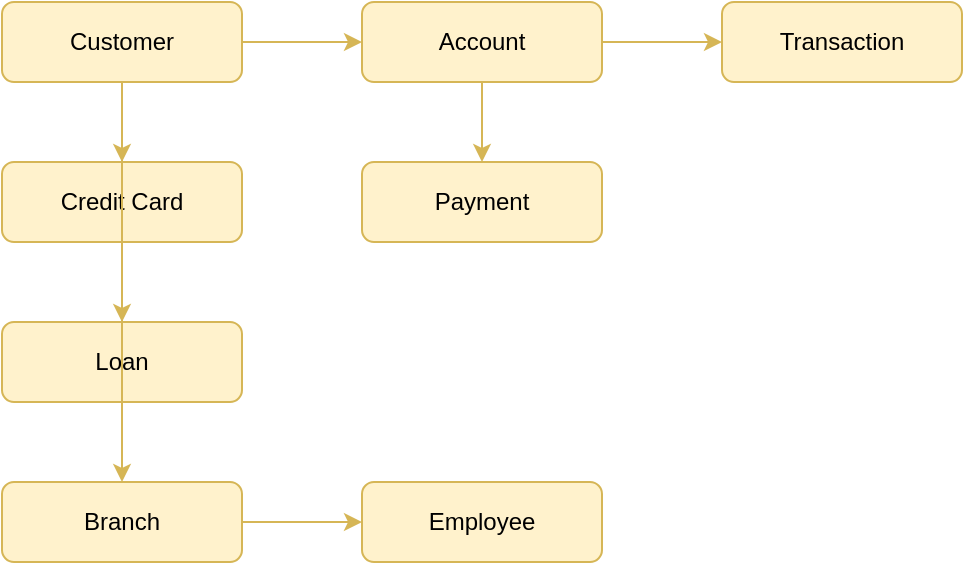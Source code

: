 <mxfile version="28.2.5">
  <diagram name="Conceptual Data Model" id="scUkWa6X0jHISSrWYuKr">
    <mxGraphModel dx="786" dy="463" grid="1" gridSize="10" guides="1" tooltips="1" connect="1" arrows="1" fold="1" page="1" pageScale="1" pageWidth="850" pageHeight="1100" math="0" shadow="0">
      <root>
        <mxCell id="0" />
        <mxCell id="1" parent="0" />
        <mxCell id="8Y3RgUavMwCPovXqIznc-1" value="Customer" style="rounded=1;whiteSpace=wrap;html=1;fillColor=#fff2cc;strokeColor=#d6b656;" vertex="1" parent="1">
          <mxGeometry x="40" y="40" width="120" height="40" as="geometry" />
        </mxCell>
        <mxCell id="8Y3RgUavMwCPovXqIznc-2" value="Account" style="rounded=1;whiteSpace=wrap;html=1;fillColor=#fff2cc;strokeColor=#d6b656;" vertex="1" parent="1">
          <mxGeometry x="220" y="40" width="120" height="40" as="geometry" />
        </mxCell>
        <mxCell id="8Y3RgUavMwCPovXqIznc-3" value="Transaction" style="rounded=1;whiteSpace=wrap;html=1;fillColor=#fff2cc;strokeColor=#d6b656;" vertex="1" parent="1">
          <mxGeometry x="400" y="40" width="120" height="40" as="geometry" />
        </mxCell>
        <mxCell id="8Y3RgUavMwCPovXqIznc-4" value="Payment" style="rounded=1;whiteSpace=wrap;html=1;fillColor=#fff2cc;strokeColor=#d6b656;" vertex="1" parent="1">
          <mxGeometry x="220" y="120" width="120" height="40" as="geometry" />
        </mxCell>
        <mxCell id="8Y3RgUavMwCPovXqIznc-5" value="Credit Card" style="rounded=1;whiteSpace=wrap;html=1;fillColor=#fff2cc;strokeColor=#d6b656;" vertex="1" parent="1">
          <mxGeometry x="40" y="120" width="120" height="40" as="geometry" />
        </mxCell>
        <mxCell id="8Y3RgUavMwCPovXqIznc-6" value="Loan" style="rounded=1;whiteSpace=wrap;html=1;fillColor=#fff2cc;strokeColor=#d6b656;" vertex="1" parent="1">
          <mxGeometry x="40" y="200" width="120" height="40" as="geometry" />
        </mxCell>
        <mxCell id="8Y3RgUavMwCPovXqIznc-7" value="Branch" style="rounded=1;whiteSpace=wrap;html=1;fillColor=#fff2cc;strokeColor=#d6b656;" vertex="1" parent="1">
          <mxGeometry x="40" y="280" width="120" height="40" as="geometry" />
        </mxCell>
        <mxCell id="8Y3RgUavMwCPovXqIznc-8" value="Employee" style="rounded=1;whiteSpace=wrap;html=1;fillColor=#fff2cc;strokeColor=#d6b656;" vertex="1" parent="1">
          <mxGeometry x="220" y="280" width="120" height="40" as="geometry" />
        </mxCell>
        <mxCell id="8Y3RgUavMwCPovXqIznc-9" style="edgeStyle=orthogonalEdgeStyle;rounded=0;html=1;exitX=1;exitY=0.5;exitPerimeter=1;entryX=0;entryY=0.5;entryPerimeter=1;fillColor=#fff2cc;strokeColor=#d6b656;" edge="1" parent="1" source="8Y3RgUavMwCPovXqIznc-1" target="8Y3RgUavMwCPovXqIznc-2">
          <mxGeometry relative="1" as="geometry" />
        </mxCell>
        <mxCell id="8Y3RgUavMwCPovXqIznc-10" style="edgeStyle=orthogonalEdgeStyle;rounded=0;html=1;exitX=1;exitY=0.5;exitPerimeter=1;entryX=0;entryY=0.5;entryPerimeter=1;fillColor=#fff2cc;strokeColor=#d6b656;" edge="1" parent="1" source="8Y3RgUavMwCPovXqIznc-2" target="8Y3RgUavMwCPovXqIznc-3">
          <mxGeometry relative="1" as="geometry" />
        </mxCell>
        <mxCell id="8Y3RgUavMwCPovXqIznc-11" style="edgeStyle=orthogonalEdgeStyle;rounded=0;html=1;exitX=0.5;exitY=1;exitPerimeter=1;entryX=0.5;entryY=0;entryPerimeter=1;fillColor=#fff2cc;strokeColor=#d6b656;" edge="1" parent="1" source="8Y3RgUavMwCPovXqIznc-2" target="8Y3RgUavMwCPovXqIznc-4">
          <mxGeometry relative="1" as="geometry" />
        </mxCell>
        <mxCell id="8Y3RgUavMwCPovXqIznc-12" style="edgeStyle=orthogonalEdgeStyle;rounded=0;html=1;exitX=0.5;exitY=1;exitPerimeter=1;entryX=0.5;entryY=0;entryPerimeter=1;fillColor=#fff2cc;strokeColor=#d6b656;" edge="1" parent="1" source="8Y3RgUavMwCPovXqIznc-1" target="8Y3RgUavMwCPovXqIznc-5">
          <mxGeometry relative="1" as="geometry" />
        </mxCell>
        <mxCell id="8Y3RgUavMwCPovXqIznc-13" style="edgeStyle=orthogonalEdgeStyle;rounded=0;html=1;exitX=0.5;exitY=1;exitPerimeter=1;entryX=0.5;entryY=0;entryPerimeter=1;fillColor=#fff2cc;strokeColor=#d6b656;" edge="1" parent="1" source="8Y3RgUavMwCPovXqIznc-1" target="8Y3RgUavMwCPovXqIznc-6">
          <mxGeometry relative="1" as="geometry" />
        </mxCell>
        <mxCell id="8Y3RgUavMwCPovXqIznc-14" style="edgeStyle=orthogonalEdgeStyle;rounded=0;html=1;exitX=0.5;exitY=1;exitPerimeter=1;entryX=0.5;entryY=0;entryPerimeter=1;fillColor=#fff2cc;strokeColor=#d6b656;" edge="1" parent="1" source="8Y3RgUavMwCPovXqIznc-1" target="8Y3RgUavMwCPovXqIznc-7">
          <mxGeometry relative="1" as="geometry" />
        </mxCell>
        <mxCell id="8Y3RgUavMwCPovXqIznc-15" style="edgeStyle=orthogonalEdgeStyle;rounded=0;html=1;exitX=1;exitY=0.5;exitPerimeter=1;entryX=0;entryY=0.5;entryPerimeter=1;fillColor=#fff2cc;strokeColor=#d6b656;" edge="1" parent="1" source="8Y3RgUavMwCPovXqIznc-7" target="8Y3RgUavMwCPovXqIznc-8">
          <mxGeometry relative="1" as="geometry" />
        </mxCell>
      </root>
    </mxGraphModel>
  </diagram>
</mxfile>
